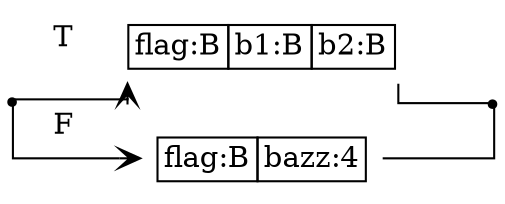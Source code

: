 digraph G {
  rankdir = LR;
  graph [splines=ortho];
  node [shape=plaintext];
  edge [arrowhead=vee];

  n0 [shape=point];
  n1 [label=<
    <TABLE BORDER="0" CELLBORDER="1" CELLSPACING="0" TOOLTIP="Foo.baz" HREF="#">
      <TR><TD>flag:B</TD><TD>b1:B</TD><TD>b2:B</TD></TR>
    </TABLE>
  >];
  n2 [label=<
    <TABLE BORDER="0" CELLBORDER="1" CELLSPACING="0" TOOLTIP="Foo.bazz" HREF="#">
      <TR><TD>flag:B</TD><TD>bazz:4</TD></TR>
    </TABLE>
  >];
  n3 [shape=point];

  n0 -> n1 [label="T"];
  n0 -> n2 [label="F"];
  n2 -> n3 [arrowhead=none];
  n1 -> n3 [arrowhead=none];
}